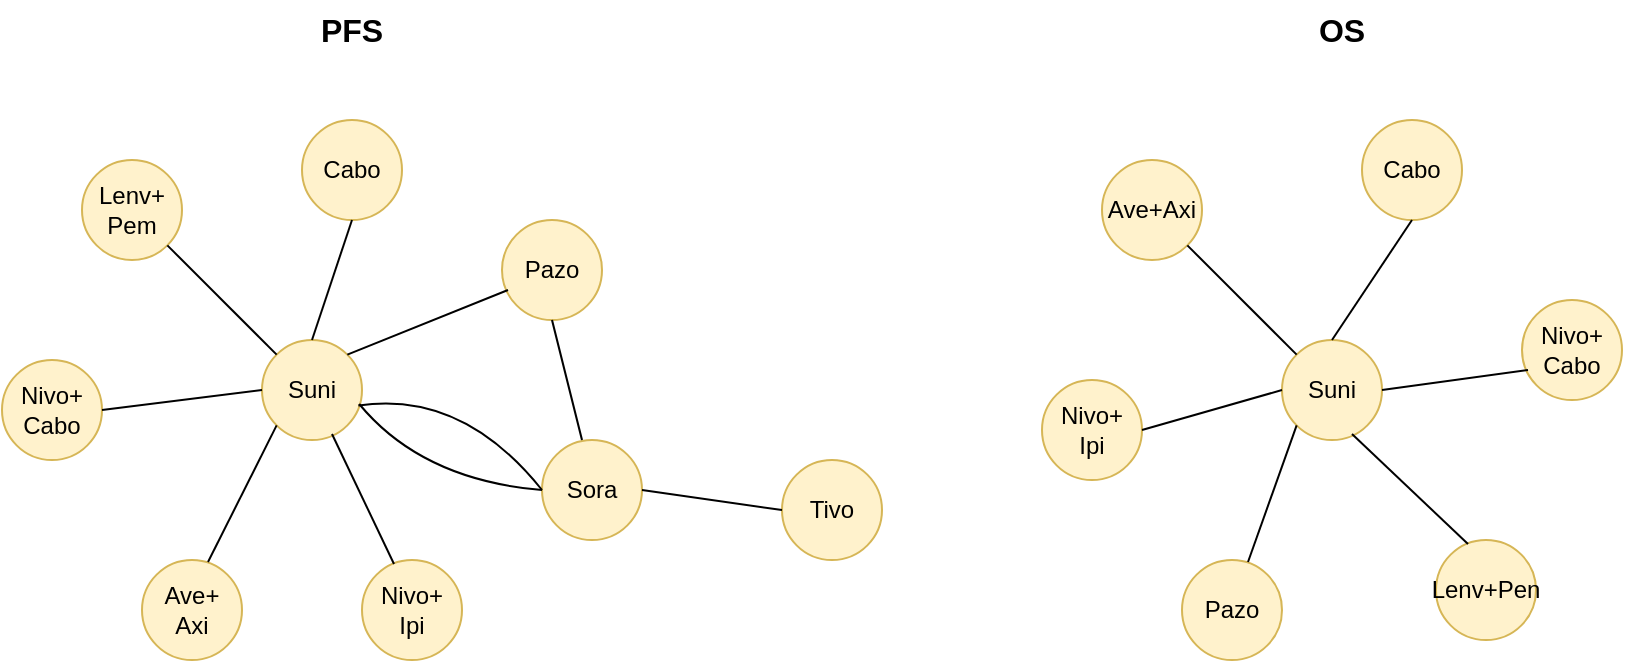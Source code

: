 <mxfile version="24.7.13">
  <diagram name="Page-1" id="oMWjA9xX0rjNErkSmDG2">
    <mxGraphModel dx="797" dy="1180" grid="1" gridSize="10" guides="1" tooltips="1" connect="1" arrows="1" fold="1" page="1" pageScale="1" pageWidth="827" pageHeight="1169" math="0" shadow="0">
      <root>
        <mxCell id="0" />
        <mxCell id="1" parent="0" />
        <mxCell id="9idynjnz6ndo41R_Wl33-2" value="Suni" style="ellipse;whiteSpace=wrap;html=1;aspect=fixed;fillColor=#fff2cc;strokeColor=#d6b656;" vertex="1" parent="1">
          <mxGeometry x="240" y="390" width="50" height="50" as="geometry" />
        </mxCell>
        <mxCell id="9idynjnz6ndo41R_Wl33-4" value="Nivo+&lt;div&gt;Cabo&lt;/div&gt;" style="ellipse;whiteSpace=wrap;html=1;aspect=fixed;fillColor=#fff2cc;strokeColor=#d6b656;" vertex="1" parent="1">
          <mxGeometry x="110" y="400" width="50" height="50" as="geometry" />
        </mxCell>
        <mxCell id="9idynjnz6ndo41R_Wl33-7" value="Lenv+&lt;div&gt;Pem&lt;/div&gt;" style="ellipse;whiteSpace=wrap;html=1;aspect=fixed;fillColor=#fff2cc;strokeColor=#d6b656;" vertex="1" parent="1">
          <mxGeometry x="150" y="300" width="50" height="50" as="geometry" />
        </mxCell>
        <mxCell id="9idynjnz6ndo41R_Wl33-8" value="Cabo" style="ellipse;whiteSpace=wrap;html=1;aspect=fixed;fillColor=#fff2cc;strokeColor=#d6b656;" vertex="1" parent="1">
          <mxGeometry x="260" y="280" width="50" height="50" as="geometry" />
        </mxCell>
        <mxCell id="9idynjnz6ndo41R_Wl33-9" value="Pazo" style="ellipse;whiteSpace=wrap;html=1;aspect=fixed;fillColor=#fff2cc;strokeColor=#d6b656;" vertex="1" parent="1">
          <mxGeometry x="360" y="330" width="50" height="50" as="geometry" />
        </mxCell>
        <mxCell id="9idynjnz6ndo41R_Wl33-10" value="Sora" style="ellipse;whiteSpace=wrap;html=1;aspect=fixed;fillColor=#fff2cc;strokeColor=#d6b656;" vertex="1" parent="1">
          <mxGeometry x="380" y="440" width="50" height="50" as="geometry" />
        </mxCell>
        <mxCell id="9idynjnz6ndo41R_Wl33-11" value="Tivo" style="ellipse;whiteSpace=wrap;html=1;aspect=fixed;fillColor=#fff2cc;strokeColor=#d6b656;" vertex="1" parent="1">
          <mxGeometry x="500" y="450" width="50" height="50" as="geometry" />
        </mxCell>
        <mxCell id="9idynjnz6ndo41R_Wl33-12" value="Ave+&lt;div&gt;Axi&lt;/div&gt;" style="ellipse;whiteSpace=wrap;html=1;aspect=fixed;fillColor=#fff2cc;strokeColor=#d6b656;" vertex="1" parent="1">
          <mxGeometry x="180" y="500" width="50" height="50" as="geometry" />
        </mxCell>
        <mxCell id="9idynjnz6ndo41R_Wl33-13" value="Nivo+&lt;div&gt;Ipi&lt;/div&gt;" style="ellipse;whiteSpace=wrap;html=1;aspect=fixed;fillColor=#fff2cc;strokeColor=#d6b656;" vertex="1" parent="1">
          <mxGeometry x="290" y="500" width="50" height="50" as="geometry" />
        </mxCell>
        <mxCell id="9idynjnz6ndo41R_Wl33-14" value="" style="endArrow=none;html=1;rounded=0;exitX=1;exitY=0.5;exitDx=0;exitDy=0;entryX=0;entryY=0.5;entryDx=0;entryDy=0;" edge="1" parent="1" source="9idynjnz6ndo41R_Wl33-4" target="9idynjnz6ndo41R_Wl33-2">
          <mxGeometry width="50" height="50" relative="1" as="geometry">
            <mxPoint x="390" y="510" as="sourcePoint" />
            <mxPoint x="440" y="460" as="targetPoint" />
          </mxGeometry>
        </mxCell>
        <mxCell id="9idynjnz6ndo41R_Wl33-15" value="" style="endArrow=none;html=1;rounded=0;exitX=1;exitY=1;exitDx=0;exitDy=0;" edge="1" parent="1" source="9idynjnz6ndo41R_Wl33-7" target="9idynjnz6ndo41R_Wl33-2">
          <mxGeometry width="50" height="50" relative="1" as="geometry">
            <mxPoint x="170" y="435" as="sourcePoint" />
            <mxPoint x="250" y="425" as="targetPoint" />
          </mxGeometry>
        </mxCell>
        <mxCell id="9idynjnz6ndo41R_Wl33-16" value="" style="endArrow=none;html=1;rounded=0;exitX=0.5;exitY=1;exitDx=0;exitDy=0;entryX=0.5;entryY=0;entryDx=0;entryDy=0;" edge="1" parent="1" source="9idynjnz6ndo41R_Wl33-8" target="9idynjnz6ndo41R_Wl33-2">
          <mxGeometry width="50" height="50" relative="1" as="geometry">
            <mxPoint x="203" y="353" as="sourcePoint" />
            <mxPoint x="257" y="407" as="targetPoint" />
          </mxGeometry>
        </mxCell>
        <mxCell id="9idynjnz6ndo41R_Wl33-17" value="" style="endArrow=none;html=1;rounded=0;exitX=0.06;exitY=0.7;exitDx=0;exitDy=0;entryX=1;entryY=0;entryDx=0;entryDy=0;exitPerimeter=0;" edge="1" parent="1" source="9idynjnz6ndo41R_Wl33-9" target="9idynjnz6ndo41R_Wl33-2">
          <mxGeometry width="50" height="50" relative="1" as="geometry">
            <mxPoint x="295" y="340" as="sourcePoint" />
            <mxPoint x="275" y="400" as="targetPoint" />
          </mxGeometry>
        </mxCell>
        <mxCell id="9idynjnz6ndo41R_Wl33-19" value="" style="endArrow=none;html=1;rounded=0;exitX=0.66;exitY=0.02;exitDx=0;exitDy=0;entryX=0;entryY=1;entryDx=0;entryDy=0;exitPerimeter=0;" edge="1" parent="1" source="9idynjnz6ndo41R_Wl33-12" target="9idynjnz6ndo41R_Wl33-2">
          <mxGeometry width="50" height="50" relative="1" as="geometry">
            <mxPoint x="390" y="475" as="sourcePoint" />
            <mxPoint x="300" y="425" as="targetPoint" />
          </mxGeometry>
        </mxCell>
        <mxCell id="9idynjnz6ndo41R_Wl33-20" value="" style="endArrow=none;html=1;rounded=0;exitX=0.32;exitY=0.04;exitDx=0;exitDy=0;entryX=0.7;entryY=0.94;entryDx=0;entryDy=0;exitPerimeter=0;entryPerimeter=0;" edge="1" parent="1" source="9idynjnz6ndo41R_Wl33-13" target="9idynjnz6ndo41R_Wl33-2">
          <mxGeometry width="50" height="50" relative="1" as="geometry">
            <mxPoint x="223" y="511" as="sourcePoint" />
            <mxPoint x="257" y="443" as="targetPoint" />
          </mxGeometry>
        </mxCell>
        <mxCell id="9idynjnz6ndo41R_Wl33-25" value="" style="endArrow=none;html=1;rounded=0;exitX=0;exitY=0.5;exitDx=0;exitDy=0;entryX=0.972;entryY=0.64;entryDx=0;entryDy=0;entryPerimeter=0;curved=1;" edge="1" parent="1" source="9idynjnz6ndo41R_Wl33-10" target="9idynjnz6ndo41R_Wl33-2">
          <mxGeometry width="50" height="50" relative="1" as="geometry">
            <mxPoint x="380" y="450" as="sourcePoint" />
            <mxPoint x="300" y="482" as="targetPoint" />
            <Array as="points">
              <mxPoint x="320" y="460" />
            </Array>
          </mxGeometry>
        </mxCell>
        <mxCell id="9idynjnz6ndo41R_Wl33-27" value="" style="endArrow=none;html=1;rounded=0;exitX=0;exitY=0.5;exitDx=0;exitDy=0;entryX=0.964;entryY=0.656;entryDx=0;entryDy=0;entryPerimeter=0;curved=1;" edge="1" parent="1" source="9idynjnz6ndo41R_Wl33-10" target="9idynjnz6ndo41R_Wl33-2">
          <mxGeometry width="50" height="50" relative="1" as="geometry">
            <mxPoint x="390" y="475" as="sourcePoint" />
            <mxPoint x="299" y="432" as="targetPoint" />
            <Array as="points">
              <mxPoint x="340" y="415" />
            </Array>
          </mxGeometry>
        </mxCell>
        <mxCell id="9idynjnz6ndo41R_Wl33-28" value="" style="endArrow=none;html=1;rounded=0;exitX=0.5;exitY=1;exitDx=0;exitDy=0;entryX=0.4;entryY=0;entryDx=0;entryDy=0;entryPerimeter=0;" edge="1" parent="1" source="9idynjnz6ndo41R_Wl33-9" target="9idynjnz6ndo41R_Wl33-10">
          <mxGeometry width="50" height="50" relative="1" as="geometry">
            <mxPoint x="373" y="375" as="sourcePoint" />
            <mxPoint x="293" y="407" as="targetPoint" />
          </mxGeometry>
        </mxCell>
        <mxCell id="9idynjnz6ndo41R_Wl33-29" value="" style="endArrow=none;html=1;rounded=0;exitX=1;exitY=0.5;exitDx=0;exitDy=0;entryX=0;entryY=0.5;entryDx=0;entryDy=0;" edge="1" parent="1" source="9idynjnz6ndo41R_Wl33-10" target="9idynjnz6ndo41R_Wl33-11">
          <mxGeometry width="50" height="50" relative="1" as="geometry">
            <mxPoint x="395" y="390" as="sourcePoint" />
            <mxPoint x="410" y="450" as="targetPoint" />
          </mxGeometry>
        </mxCell>
        <mxCell id="9idynjnz6ndo41R_Wl33-31" value="PFS" style="text;html=1;align=center;verticalAlign=middle;whiteSpace=wrap;rounded=0;fontStyle=1;fontSize=16;" vertex="1" parent="1">
          <mxGeometry x="255" y="220" width="60" height="30" as="geometry" />
        </mxCell>
        <mxCell id="9idynjnz6ndo41R_Wl33-32" value="Suni" style="ellipse;whiteSpace=wrap;html=1;aspect=fixed;fillColor=#fff2cc;strokeColor=#d6b656;" vertex="1" parent="1">
          <mxGeometry x="750" y="390" width="50" height="50" as="geometry" />
        </mxCell>
        <mxCell id="9idynjnz6ndo41R_Wl33-33" value="Nivo+&lt;div&gt;Ipi&lt;/div&gt;" style="ellipse;whiteSpace=wrap;html=1;aspect=fixed;fillColor=#fff2cc;strokeColor=#d6b656;" vertex="1" parent="1">
          <mxGeometry x="630" y="410" width="50" height="50" as="geometry" />
        </mxCell>
        <mxCell id="9idynjnz6ndo41R_Wl33-34" value="Ave+Axi" style="ellipse;whiteSpace=wrap;html=1;aspect=fixed;fillColor=#fff2cc;strokeColor=#d6b656;" vertex="1" parent="1">
          <mxGeometry x="660" y="300" width="50" height="50" as="geometry" />
        </mxCell>
        <mxCell id="9idynjnz6ndo41R_Wl33-35" value="Cabo" style="ellipse;whiteSpace=wrap;html=1;aspect=fixed;fillColor=#fff2cc;strokeColor=#d6b656;" vertex="1" parent="1">
          <mxGeometry x="790" y="280" width="50" height="50" as="geometry" />
        </mxCell>
        <mxCell id="9idynjnz6ndo41R_Wl33-36" value="Nivo+&lt;div&gt;Cabo&lt;/div&gt;" style="ellipse;whiteSpace=wrap;html=1;aspect=fixed;fillColor=#fff2cc;strokeColor=#d6b656;" vertex="1" parent="1">
          <mxGeometry x="870" y="370" width="50" height="50" as="geometry" />
        </mxCell>
        <mxCell id="9idynjnz6ndo41R_Wl33-38" value="Pazo" style="ellipse;whiteSpace=wrap;html=1;aspect=fixed;fillColor=#fff2cc;strokeColor=#d6b656;" vertex="1" parent="1">
          <mxGeometry x="700" y="500" width="50" height="50" as="geometry" />
        </mxCell>
        <mxCell id="9idynjnz6ndo41R_Wl33-39" value="Lenv+Pen" style="ellipse;whiteSpace=wrap;html=1;aspect=fixed;fillColor=#fff2cc;strokeColor=#d6b656;" vertex="1" parent="1">
          <mxGeometry x="827" y="490" width="50" height="50" as="geometry" />
        </mxCell>
        <mxCell id="9idynjnz6ndo41R_Wl33-40" value="" style="endArrow=none;html=1;rounded=0;exitX=1;exitY=0.5;exitDx=0;exitDy=0;entryX=0;entryY=0.5;entryDx=0;entryDy=0;" edge="1" parent="1" source="9idynjnz6ndo41R_Wl33-33" target="9idynjnz6ndo41R_Wl33-32">
          <mxGeometry width="50" height="50" relative="1" as="geometry">
            <mxPoint x="900" y="510" as="sourcePoint" />
            <mxPoint x="950" y="460" as="targetPoint" />
          </mxGeometry>
        </mxCell>
        <mxCell id="9idynjnz6ndo41R_Wl33-41" value="" style="endArrow=none;html=1;rounded=0;exitX=1;exitY=1;exitDx=0;exitDy=0;" edge="1" parent="1" source="9idynjnz6ndo41R_Wl33-34" target="9idynjnz6ndo41R_Wl33-32">
          <mxGeometry width="50" height="50" relative="1" as="geometry">
            <mxPoint x="680" y="435" as="sourcePoint" />
            <mxPoint x="760" y="425" as="targetPoint" />
          </mxGeometry>
        </mxCell>
        <mxCell id="9idynjnz6ndo41R_Wl33-42" value="" style="endArrow=none;html=1;rounded=0;exitX=0.5;exitY=1;exitDx=0;exitDy=0;entryX=0.5;entryY=0;entryDx=0;entryDy=0;" edge="1" parent="1" source="9idynjnz6ndo41R_Wl33-35" target="9idynjnz6ndo41R_Wl33-32">
          <mxGeometry width="50" height="50" relative="1" as="geometry">
            <mxPoint x="713" y="353" as="sourcePoint" />
            <mxPoint x="767" y="407" as="targetPoint" />
          </mxGeometry>
        </mxCell>
        <mxCell id="9idynjnz6ndo41R_Wl33-43" value="" style="endArrow=none;html=1;rounded=0;exitX=0.06;exitY=0.7;exitDx=0;exitDy=0;entryX=1;entryY=0.5;entryDx=0;entryDy=0;exitPerimeter=0;" edge="1" parent="1" source="9idynjnz6ndo41R_Wl33-36" target="9idynjnz6ndo41R_Wl33-32">
          <mxGeometry width="50" height="50" relative="1" as="geometry">
            <mxPoint x="805" y="340" as="sourcePoint" />
            <mxPoint x="785" y="400" as="targetPoint" />
          </mxGeometry>
        </mxCell>
        <mxCell id="9idynjnz6ndo41R_Wl33-44" value="" style="endArrow=none;html=1;rounded=0;exitX=0.66;exitY=0.02;exitDx=0;exitDy=0;entryX=0;entryY=1;entryDx=0;entryDy=0;exitPerimeter=0;" edge="1" parent="1" source="9idynjnz6ndo41R_Wl33-38" target="9idynjnz6ndo41R_Wl33-32">
          <mxGeometry width="50" height="50" relative="1" as="geometry">
            <mxPoint x="900" y="475" as="sourcePoint" />
            <mxPoint x="810" y="425" as="targetPoint" />
          </mxGeometry>
        </mxCell>
        <mxCell id="9idynjnz6ndo41R_Wl33-45" value="" style="endArrow=none;html=1;rounded=0;exitX=0.32;exitY=0.04;exitDx=0;exitDy=0;entryX=0.7;entryY=0.94;entryDx=0;entryDy=0;exitPerimeter=0;entryPerimeter=0;" edge="1" parent="1" source="9idynjnz6ndo41R_Wl33-39" target="9idynjnz6ndo41R_Wl33-32">
          <mxGeometry width="50" height="50" relative="1" as="geometry">
            <mxPoint x="733" y="511" as="sourcePoint" />
            <mxPoint x="767" y="443" as="targetPoint" />
          </mxGeometry>
        </mxCell>
        <mxCell id="9idynjnz6ndo41R_Wl33-49" value="OS" style="text;html=1;align=center;verticalAlign=middle;whiteSpace=wrap;rounded=0;fontStyle=1;fontSize=16;" vertex="1" parent="1">
          <mxGeometry x="750" y="220" width="60" height="30" as="geometry" />
        </mxCell>
      </root>
    </mxGraphModel>
  </diagram>
</mxfile>
